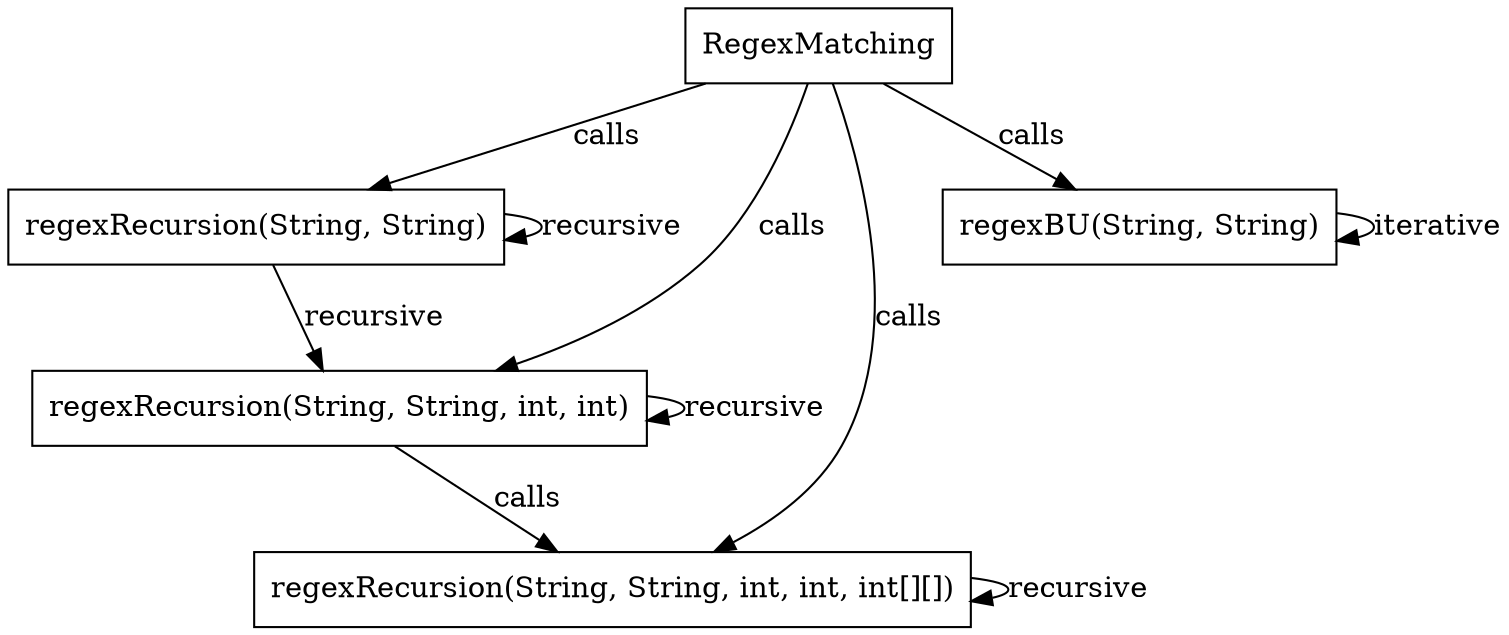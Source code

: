 digraph G {
    node [shape=box];

    // Main Methods in RegexMatching class
    RegexMatching -> "regexRecursion(String, String)" [label="calls"];
    RegexMatching -> "regexRecursion(String, String, int, int)" [label="calls"];
    RegexMatching -> "regexRecursion(String, String, int, int, int[][])" [label="calls"];
    RegexMatching -> "regexBU(String, String)" [label="calls"];

    // Internal Method Call Connections
    "regexRecursion(String, String)" -> "regexRecursion(String, String)" [label="recursive"];
    "regexRecursion(String, String)" -> "regexRecursion(String, String, int, int)" [label="recursive"];

    "regexRecursion(String, String, int, int)" -> "regexRecursion(String, String, int, int)" [label="recursive"];
    "regexRecursion(String, String, int, int)" -> "regexRecursion(String, String, int, int, int[][])" [label="calls"];
    
    "regexRecursion(String, String, int, int, int[][])" -> "regexRecursion(String, String, int, int, int[][])" [label="recursive"];
    
    "regexBU(String, String)" -> "regexBU(String, String)" [label="iterative"];
}

